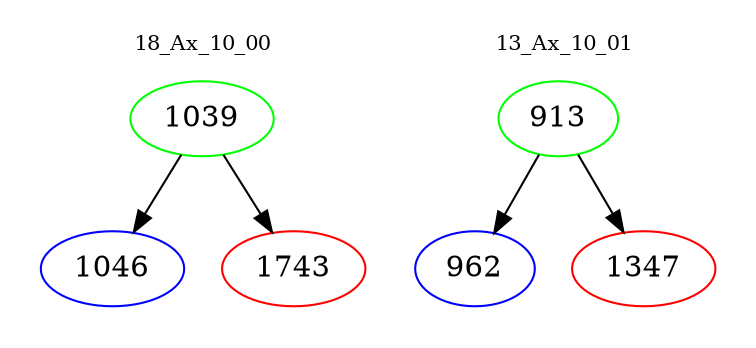digraph{
subgraph cluster_0 {
color = white
label = "18_Ax_10_00";
fontsize=10;
T0_1039 [label="1039", color="green"]
T0_1039 -> T0_1046 [color="black"]
T0_1046 [label="1046", color="blue"]
T0_1039 -> T0_1743 [color="black"]
T0_1743 [label="1743", color="red"]
}
subgraph cluster_1 {
color = white
label = "13_Ax_10_01";
fontsize=10;
T1_913 [label="913", color="green"]
T1_913 -> T1_962 [color="black"]
T1_962 [label="962", color="blue"]
T1_913 -> T1_1347 [color="black"]
T1_1347 [label="1347", color="red"]
}
}
